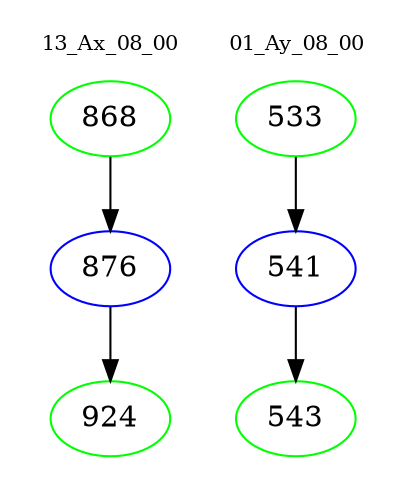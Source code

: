 digraph{
subgraph cluster_0 {
color = white
label = "13_Ax_08_00";
fontsize=10;
T0_868 [label="868", color="green"]
T0_868 -> T0_876 [color="black"]
T0_876 [label="876", color="blue"]
T0_876 -> T0_924 [color="black"]
T0_924 [label="924", color="green"]
}
subgraph cluster_1 {
color = white
label = "01_Ay_08_00";
fontsize=10;
T1_533 [label="533", color="green"]
T1_533 -> T1_541 [color="black"]
T1_541 [label="541", color="blue"]
T1_541 -> T1_543 [color="black"]
T1_543 [label="543", color="green"]
}
}

